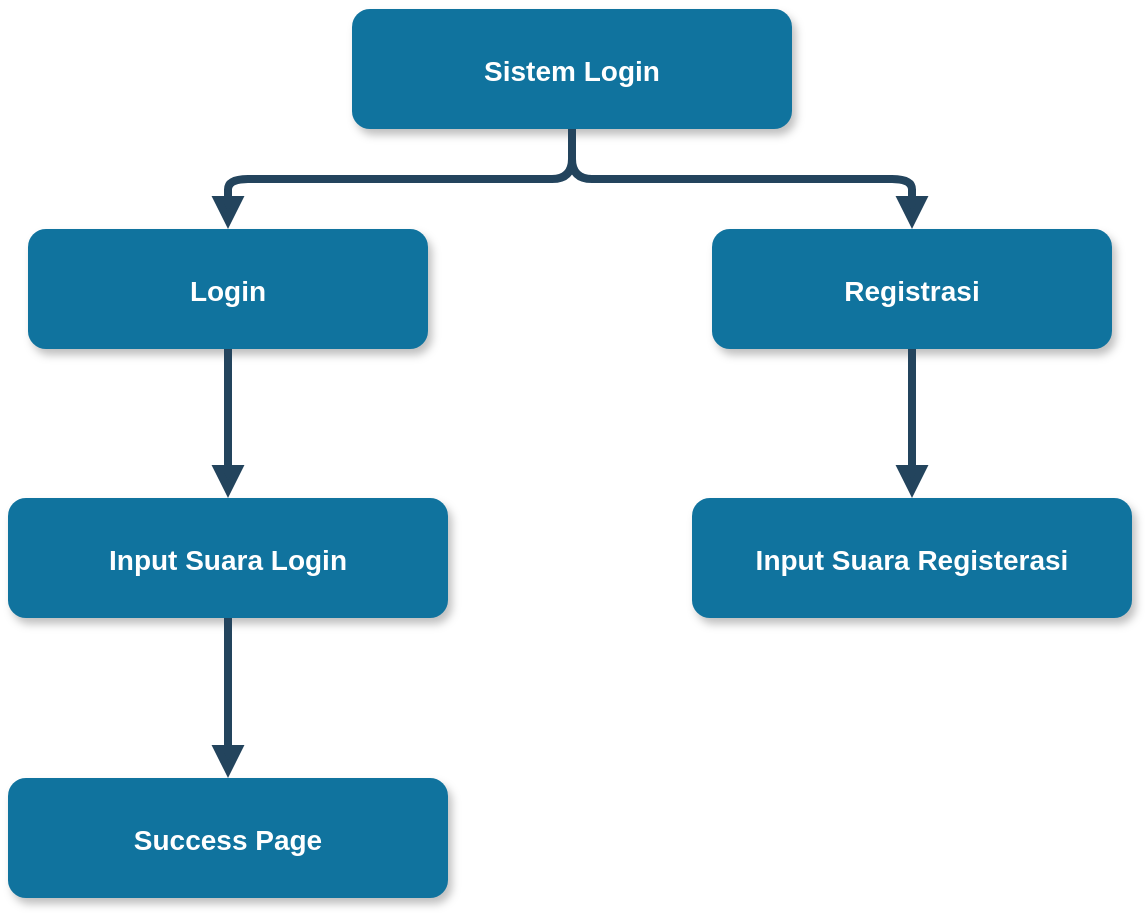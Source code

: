 <mxfile version="13.7.5" type="github">
  <diagram name="Page-1" id="97916047-d0de-89f5-080d-49f4d83e522f">
    <mxGraphModel dx="1422" dy="745" grid="1" gridSize="10" guides="1" tooltips="1" connect="1" arrows="1" fold="1" page="1" pageScale="1.5" pageWidth="1169" pageHeight="827" background="#ffffff" math="0" shadow="0">
      <root>
        <mxCell id="0" />
        <mxCell id="1" parent="0" />
        <mxCell id="3" value="Sistem Login" style="rounded=1;fillColor=#10739E;strokeColor=none;shadow=1;gradientColor=none;fontStyle=1;fontColor=#FFFFFF;fontSize=14;" parent="1" vertex="1">
          <mxGeometry x="662" y="345.5" width="220" height="60" as="geometry" />
        </mxCell>
        <mxCell id="5" value="Login" style="rounded=1;fillColor=#10739E;strokeColor=none;shadow=1;gradientColor=none;fontStyle=1;fontColor=#FFFFFF;fontSize=14;" parent="1" vertex="1">
          <mxGeometry x="500" y="455.5" width="200" height="60" as="geometry" />
        </mxCell>
        <mxCell id="6" value="Registrasi" style="rounded=1;fillColor=#10739E;strokeColor=none;shadow=1;gradientColor=none;fontStyle=1;fontColor=#FFFFFF;fontSize=14;" parent="1" vertex="1">
          <mxGeometry x="842" y="455.5" width="200" height="60" as="geometry" />
        </mxCell>
        <mxCell id="30" value="" style="edgeStyle=elbowEdgeStyle;elbow=vertical;strokeWidth=4;endArrow=block;endFill=1;fontStyle=1;strokeColor=#23445D;" parent="1" source="3" target="5" edge="1">
          <mxGeometry x="22" y="165.5" width="100" height="100" as="geometry">
            <mxPoint x="22" y="265.5" as="sourcePoint" />
            <mxPoint x="122" y="165.5" as="targetPoint" />
          </mxGeometry>
        </mxCell>
        <mxCell id="32" value="" style="edgeStyle=elbowEdgeStyle;elbow=vertical;strokeWidth=4;endArrow=block;endFill=1;fontStyle=1;strokeColor=#23445D;" parent="1" source="3" target="6" edge="1">
          <mxGeometry x="22" y="165.5" width="100" height="100" as="geometry">
            <mxPoint x="22" y="265.5" as="sourcePoint" />
            <mxPoint x="122" y="165.5" as="targetPoint" />
          </mxGeometry>
        </mxCell>
        <mxCell id="2UHKnI3l__vwTR0_vMED-56" value="" style="edgeStyle=elbowEdgeStyle;elbow=vertical;strokeWidth=4;endArrow=block;endFill=1;fontStyle=1;strokeColor=#23445D;exitX=0.5;exitY=1;exitDx=0;exitDy=0;entryX=0.5;entryY=0;entryDx=0;entryDy=0;" parent="1" source="5" target="2UHKnI3l__vwTR0_vMED-57" edge="1">
          <mxGeometry x="31.5" y="245.5" width="100" height="100" as="geometry">
            <mxPoint x="599.5" y="580" as="sourcePoint" />
            <mxPoint x="600" y="620" as="targetPoint" />
            <Array as="points" />
          </mxGeometry>
        </mxCell>
        <mxCell id="2UHKnI3l__vwTR0_vMED-57" value="Input Suara Login" style="rounded=1;fillColor=#10739E;strokeColor=none;shadow=1;gradientColor=none;fontStyle=1;fontColor=#FFFFFF;fontSize=14;" parent="1" vertex="1">
          <mxGeometry x="490" y="590" width="220" height="60" as="geometry" />
        </mxCell>
        <mxCell id="2UHKnI3l__vwTR0_vMED-60" value="Input Suara Registerasi" style="rounded=1;fillColor=#10739E;strokeColor=none;shadow=1;gradientColor=none;fontStyle=1;fontColor=#FFFFFF;fontSize=14;" parent="1" vertex="1">
          <mxGeometry x="832" y="590" width="220" height="60" as="geometry" />
        </mxCell>
        <mxCell id="2UHKnI3l__vwTR0_vMED-62" value="" style="edgeStyle=elbowEdgeStyle;elbow=vertical;strokeWidth=4;endArrow=block;endFill=1;fontStyle=1;strokeColor=#23445D;exitX=0.5;exitY=1;exitDx=0;exitDy=0;entryX=0.5;entryY=0;entryDx=0;entryDy=0;" parent="1" source="6" target="2UHKnI3l__vwTR0_vMED-60" edge="1">
          <mxGeometry x="41.5" y="255.5" width="100" height="100" as="geometry">
            <mxPoint x="610" y="525.5" as="sourcePoint" />
            <mxPoint x="610" y="600" as="targetPoint" />
            <Array as="points" />
          </mxGeometry>
        </mxCell>
        <mxCell id="2UHKnI3l__vwTR0_vMED-63" value="Success Page" style="rounded=1;fillColor=#10739E;strokeColor=none;shadow=1;gradientColor=none;fontStyle=1;fontColor=#FFFFFF;fontSize=14;" parent="1" vertex="1">
          <mxGeometry x="490" y="730" width="220" height="60" as="geometry" />
        </mxCell>
        <mxCell id="2UHKnI3l__vwTR0_vMED-65" value="" style="edgeStyle=elbowEdgeStyle;elbow=vertical;strokeWidth=4;endArrow=block;endFill=1;fontStyle=1;strokeColor=#23445D;entryX=0.5;entryY=0;entryDx=0;entryDy=0;exitX=0.5;exitY=1;exitDx=0;exitDy=0;" parent="1" source="2UHKnI3l__vwTR0_vMED-57" target="2UHKnI3l__vwTR0_vMED-63" edge="1">
          <mxGeometry x="31" y="380" width="100" height="100" as="geometry">
            <mxPoint x="600" y="650" as="sourcePoint" />
            <mxPoint x="599.5" y="724.5" as="targetPoint" />
            <Array as="points" />
          </mxGeometry>
        </mxCell>
      </root>
    </mxGraphModel>
  </diagram>
</mxfile>
